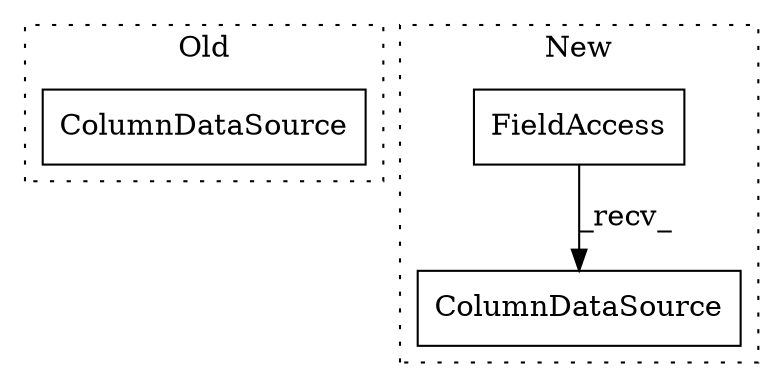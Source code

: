 digraph G {
subgraph cluster0 {
1 [label="ColumnDataSource" a="32" s="11872" l="18" shape="box"];
label = "Old";
style="dotted";
}
subgraph cluster1 {
2 [label="ColumnDataSource" a="32" s="12984" l="18" shape="box"];
3 [label="FieldAccess" a="22" s="12963" l="5" shape="box"];
label = "New";
style="dotted";
}
3 -> 2 [label="_recv_"];
}